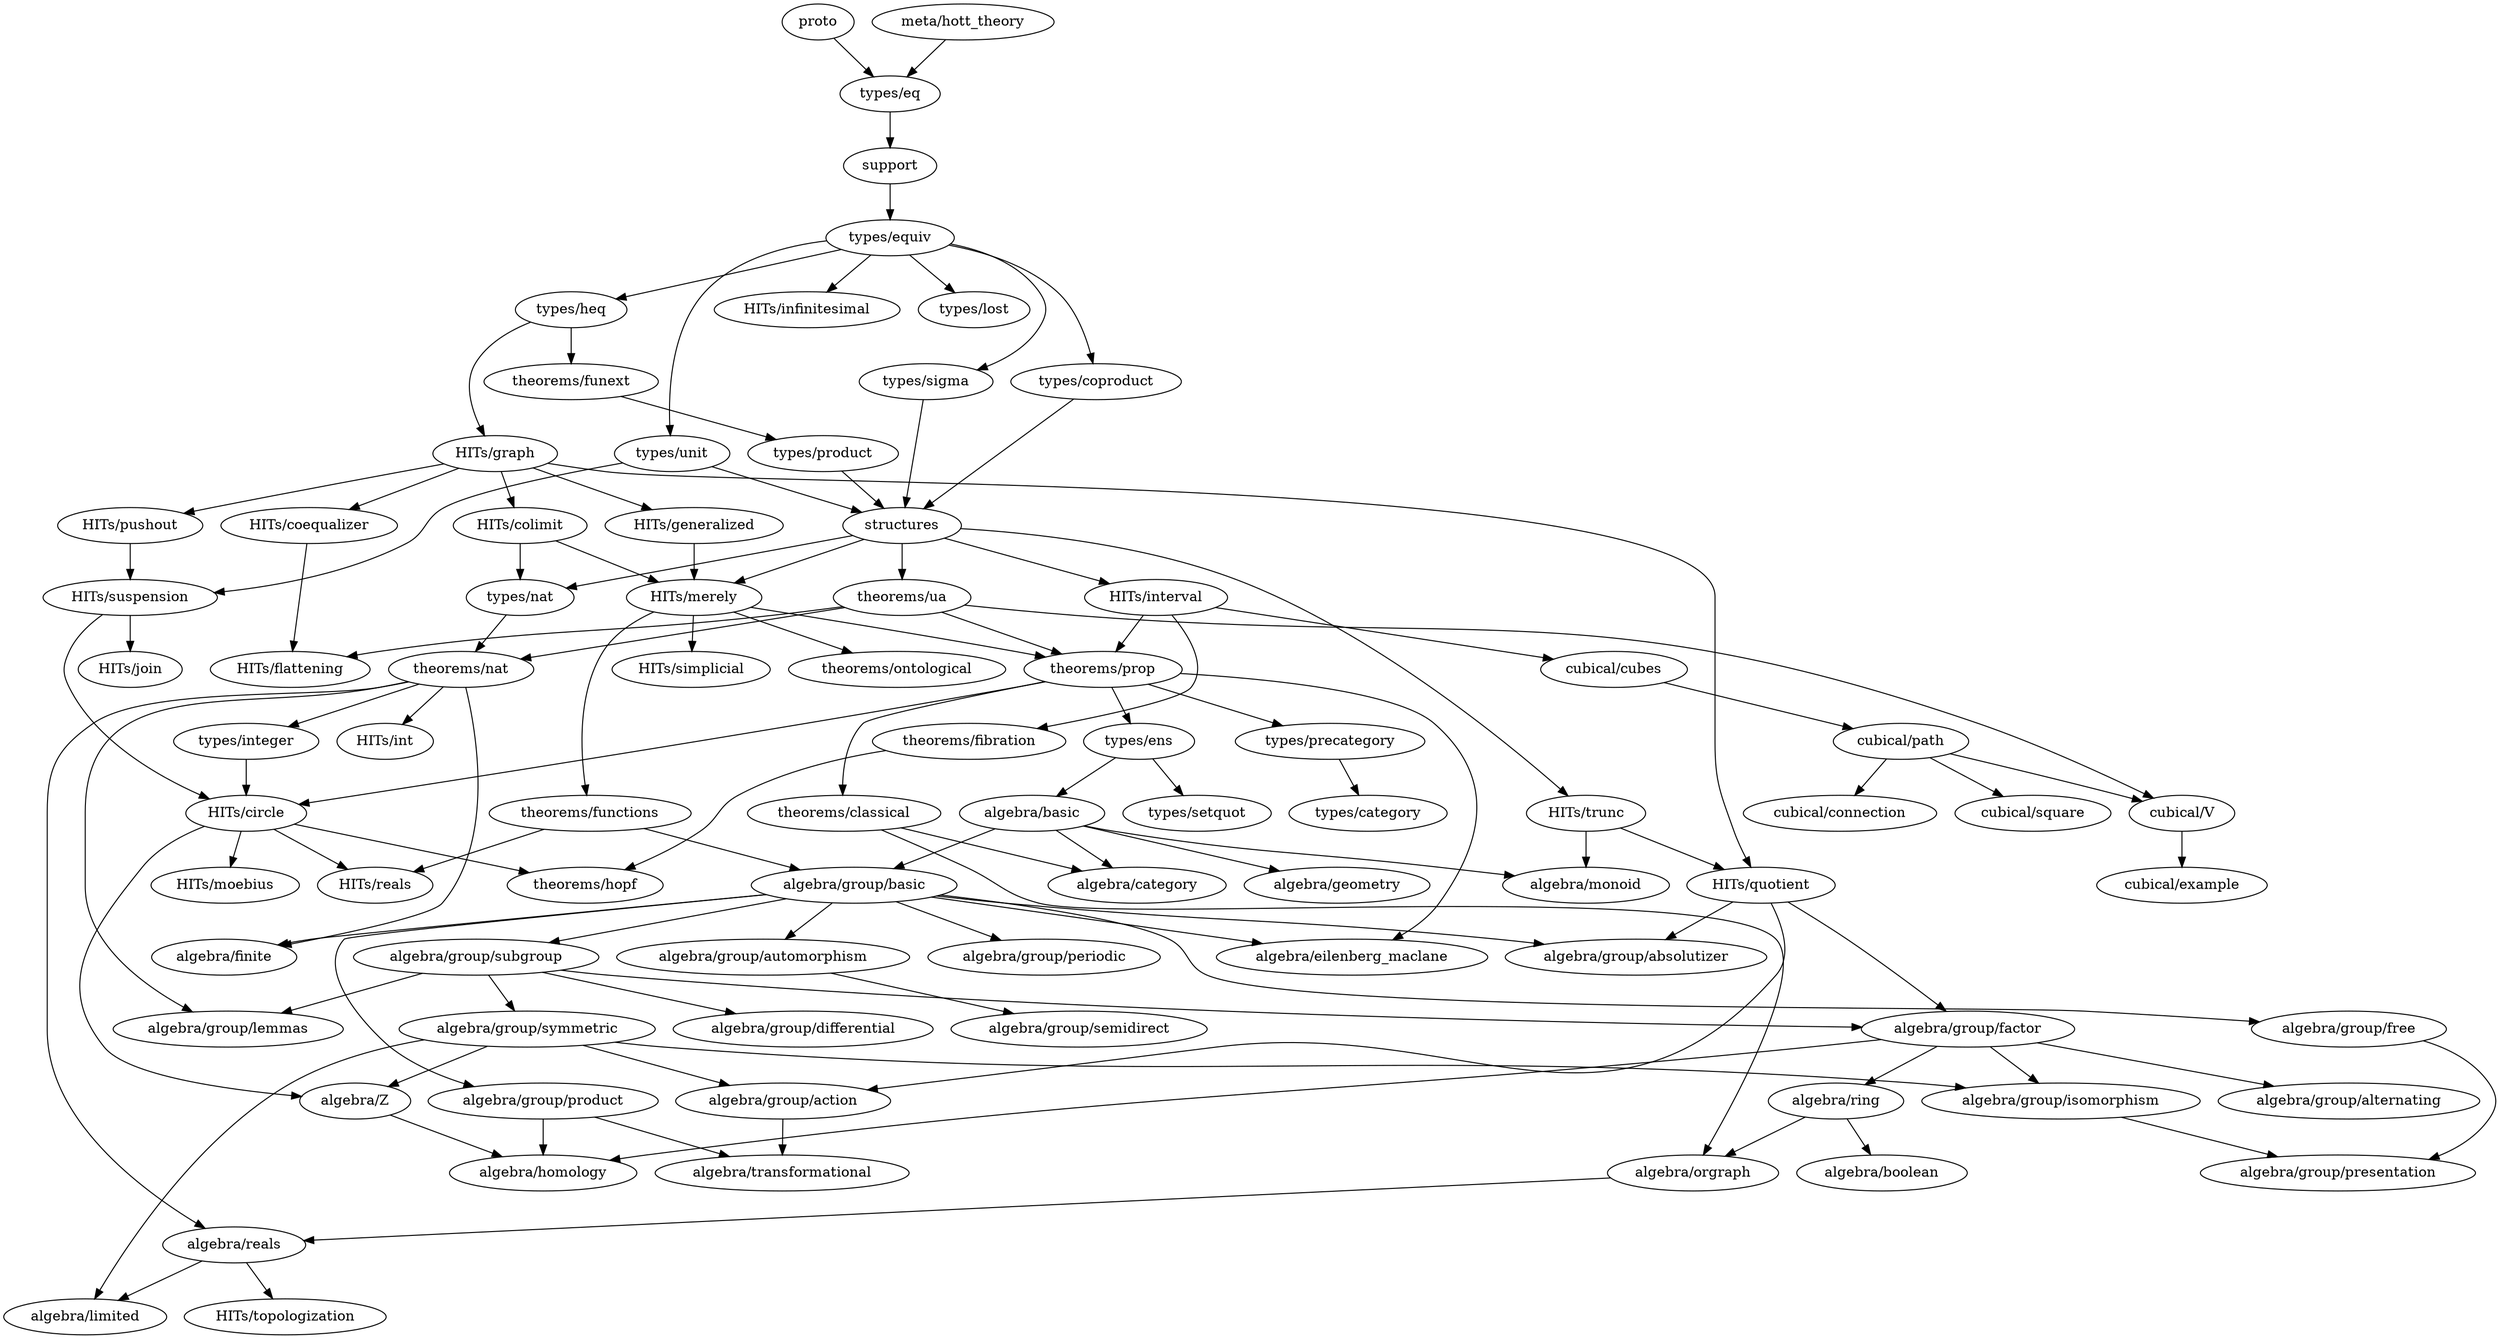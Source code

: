 digraph dependency_map {
  proto -> "types/eq"
  "meta/hott_theory" -> "types/eq"
  support -> "types/equiv"
  structures -> {
    "HITs/interval",
    "HITs/merely",
    "HITs/trunc",
    "types/nat",
    "theorems/ua"
  }

  subgraph algebra {
    "algebra/basic" -> {
      "algebra/category",
      "algebra/monoid",
      "algebra/geometry",
      "algebra/group/basic"
    }
    "algebra/boolean"
    "algebra/category"
    "algebra/eilenberg_maclane"
    "algebra/finite"
    "algebra/geometry"
    "algebra/homology"
    "algebra/limited"
    "algebra/monoid"
    "algebra/orgraph" -> { "algebra/reals" }
    "algebra/reals" -> { "algebra/limited", "HITs/topologization" }
    "algebra/ring" -> { "algebra/boolean", "algebra/orgraph" }
    "algebra/transformational"
    "algebra/Z" -> { "algebra/homology" }
  }

  subgraph "algebra/group" {
    "algebra/group/absolutizer"
    "algebra/group/action" -> "algebra/transformational"
    "algebra/group/alternating"
    "algebra/group/automorphism" -> "algebra/group/semidirect"
    "algebra/group/basic" -> {
      "algebra/eilenberg_maclane",
      "algebra/finite",
      "algebra/group/absolutizer",
      "algebra/group/automorphism",
      "algebra/group/free",
      "algebra/group/periodic",
      "algebra/group/product",
      "algebra/group/subgroup"
    }
    "algebra/group/differential"
    "algebra/group/factor" -> {
      "algebra/homology",
      "algebra/ring",
      "algebra/group/alternating",
      "algebra/group/isomorphism"
    }
    "algebra/group/free" -> "algebra/group/presentation"
    "algebra/group/isomorphism" -> "algebra/group/presentation"
    "algebra/group/lemmas"
    "algebra/group/periodic"
    "algebra/group/presentation"
    "algebra/group/product" -> { "algebra/homology", "algebra/transformational" }
    "algebra/group/semidirect"
    "algebra/group/subgroup" -> {
      "algebra/group/differential",
      "algebra/group/factor",
      "algebra/group/lemmas",
      "algebra/group/symmetric"
    }
    "algebra/group/symmetric" -> {
      "algebra/limited",
      "algebra/Z",
      "algebra/group/action",
      "algebra/group/isomorphism"
    }
  }

  subgraph types {
    "types/category"
    "types/coproduct" -> { structures }
    "types/eq" -> { support }
    "types/ens" -> { "algebra/basic", "types/setquot" }
    "types/equiv" -> {
      "types/heq",
      "HITs/infinitesimal",
      "types/coproduct",
      "types/lost",
      "types/unit",
      "types/sigma"
    }
    "types/heq" -> {
      "HITs/graph", "theorems/funext"
    }
    "types/integer" -> "HITs/circle"
    "types/lost"
    "types/nat" -> { "theorems/nat" }
    "types/precategory" -> { "types/category" }
    "types/product" -> { structures }
    "types/setquot"
    "types/sigma" -> { structures }
    "types/unit" -> { structures, "HITs/suspension" }
  }

  subgraph HITs {
    "HITs/circle" -> {
      "algebra/Z",
      "theorems/hopf",
      "HITs/moebius",
      "HITs/reals"
    }
    "HITs/coequalizer" -> { "HITs/flattening" }
    "HITs/colimit" -> { "HITs/merely", "types/nat" }
    "HITs/flattening"
    "HITs/generalized" -> "HITs/merely"
    "HITs/graph" -> {
      "HITs/coequalizer",
      "HITs/colimit",
      "HITs/generalized",
      "HITs/pushout",
      "HITs/quotient"
    }
    "HITs/infinitesimal"
    "HITs/interval" -> {
      "cubical/cubes",
      "theorems/prop",
      "theorems/fibration"
    }
    "HITs/join"
    "HITs/merely" -> {
      "theorems/ontological",
      "theorems/prop",
      "HITs/simplicial",
      "theorems/functions"
    }
    "HITs/moebius"
    "HITs/pushout" -> {
      "HITs/suspension"
    }
    "HITs/quotient" -> {
      "algebra/group/absolutizer",
      "algebra/group/action",
      "algebra/group/factor"
    }
    "HITs/reals"
    "HITs/simplicial"
    "HITs/suspension" -> { "HITs/circle", "HITs/join" }
    "HITs/topologization"
    "HITs/trunc" -> { "algebra/monoid", "HITs/quotient" }
  }

  subgraph cubical {
    "cubical/connection"
    "cubical/cubes" -> "cubical/path"
    "cubical/example"
    "cubical/path" -> {
      "cubical/square",
      "cubical/V",
      "cubical/connection"
    }
    "cubical/square"
    "cubical/V" -> { "cubical/example" }
  }

  subgraph theorems {
    "theorems/classical" -> { "algebra/category", "algebra/orgraph" }
    "theorems/fibration" -> { "theorems/hopf" }
    "theorems/functions" -> { "HITs/reals", "algebra/group/basic" }
    "theorems/funext" -> { "types/product" }
    "theorems/hopf"
    "theorems/ontological"
    "theorems/nat" -> {
      "algebra/finite",
      "algebra/reals",
      "HITs/int",
      "types/integer",
      "algebra/group/lemmas"
    }
    "theorems/prop" -> {
      "algebra/eilenberg_maclane",
      "HITs/circle",
      "types/ens",
      "types/precategory",
      "theorems/classical"
    }
    "theorems/ua" -> {
      "HITs/flattening",
      "theorems/nat",
      "theorems/prop",
      "cubical/V"
    }
  }
}